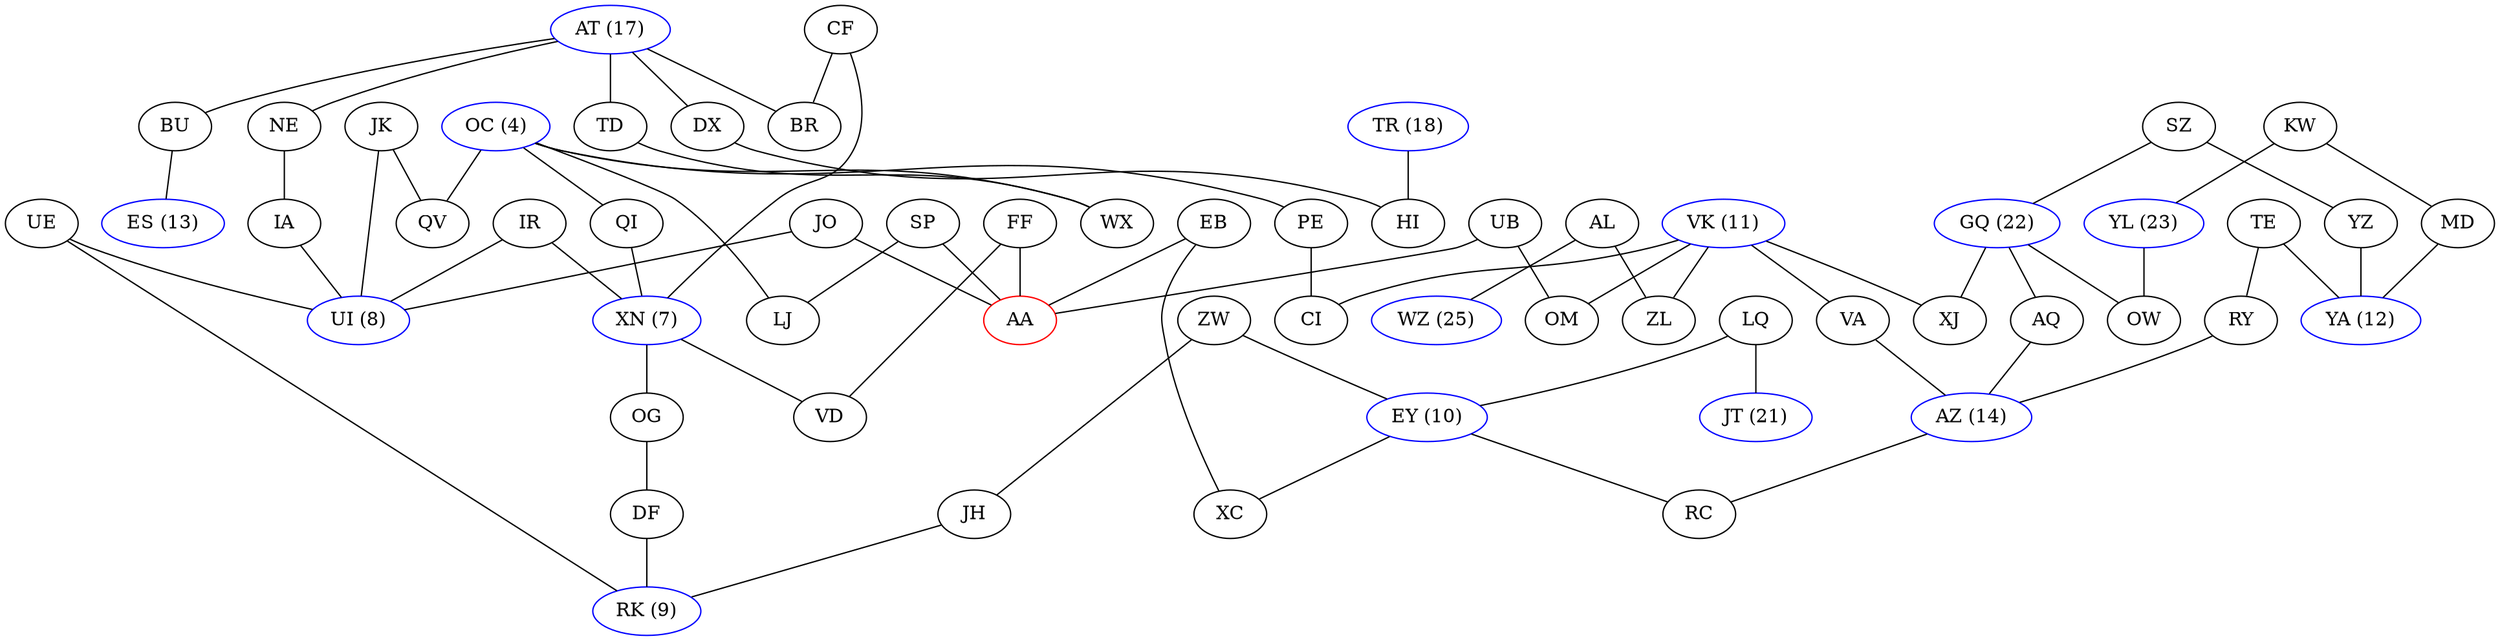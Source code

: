 graph {
graph [root="AA"]
  IR -- XN
  LQ -- JT
  TR -- HI
  EY -- XC
  BU -- ES
  JK -- UI
  NE -- IA
  YZ -- YA
  IR -- UI
  TE -- YA
  UB -- AA
  AT -- BR
  OC -- PE
  CF -- XN
  AQ -- AZ
  JK -- QV
  VK -- ZL
  RY -- AZ
  SZ -- YZ
  EB -- XC
  AT -- NE
  DF -- RK
  OC -- LJ
  SP -- LJ
  CF -- BR
  OG -- DF
  FF -- VD
  GQ -- OW
  QI -- XN
  GQ -- XJ
  UE -- RK
  AL -- WZ
  VK -- OM
  OC -- WX
  VK -- XJ
  VA -- AZ
  TD -- WX
  AZ -- RC
  SP -- AA
  VK -- VA
  JH -- RK
  FF -- AA
  DX -- HI
  YL -- OW
  AL -- ZL
  VK -- CI
  OC -- QV
  GQ -- AQ
  XN -- VD
  SZ -- GQ
  AT -- DX
  ZW -- JH
  EY -- RC
  EB -- AA
  IA -- UI
  JO -- UI
  JO -- AA
  ZW -- EY
  KW -- YL
  AT -- BU
  MD -- YA
  UE -- UI
  UB -- OM
  AT -- TD
  OC -- QI
  TE -- RY
  PE -- CI
  LQ -- EY
  KW -- MD
  XN -- OG
AA [color="red"]
AT [label="AT (17)",color="blue"]
GQ [label="GQ (22)",color="blue"]
OC [label="OC (4)",color="blue"]
TR [label="TR (18)",color="blue"]
VK [label="VK (11)",color="blue"]
YL [label="YL (23)",color="blue"]
ES [label="ES (13)",color="blue"]
XN [label="XN (7)",color="blue"]
EY [label="EY (10)",color="blue"]
YA [label="YA (12)",color="blue"]
AZ [label="AZ (14)",color="blue"]
WZ [label="WZ (25)",color="blue"]
UI [label="UI (8)",color="blue"]
JT [label="JT (21)",color="blue"]
RK [label="RK (9)",color="blue"]
}
